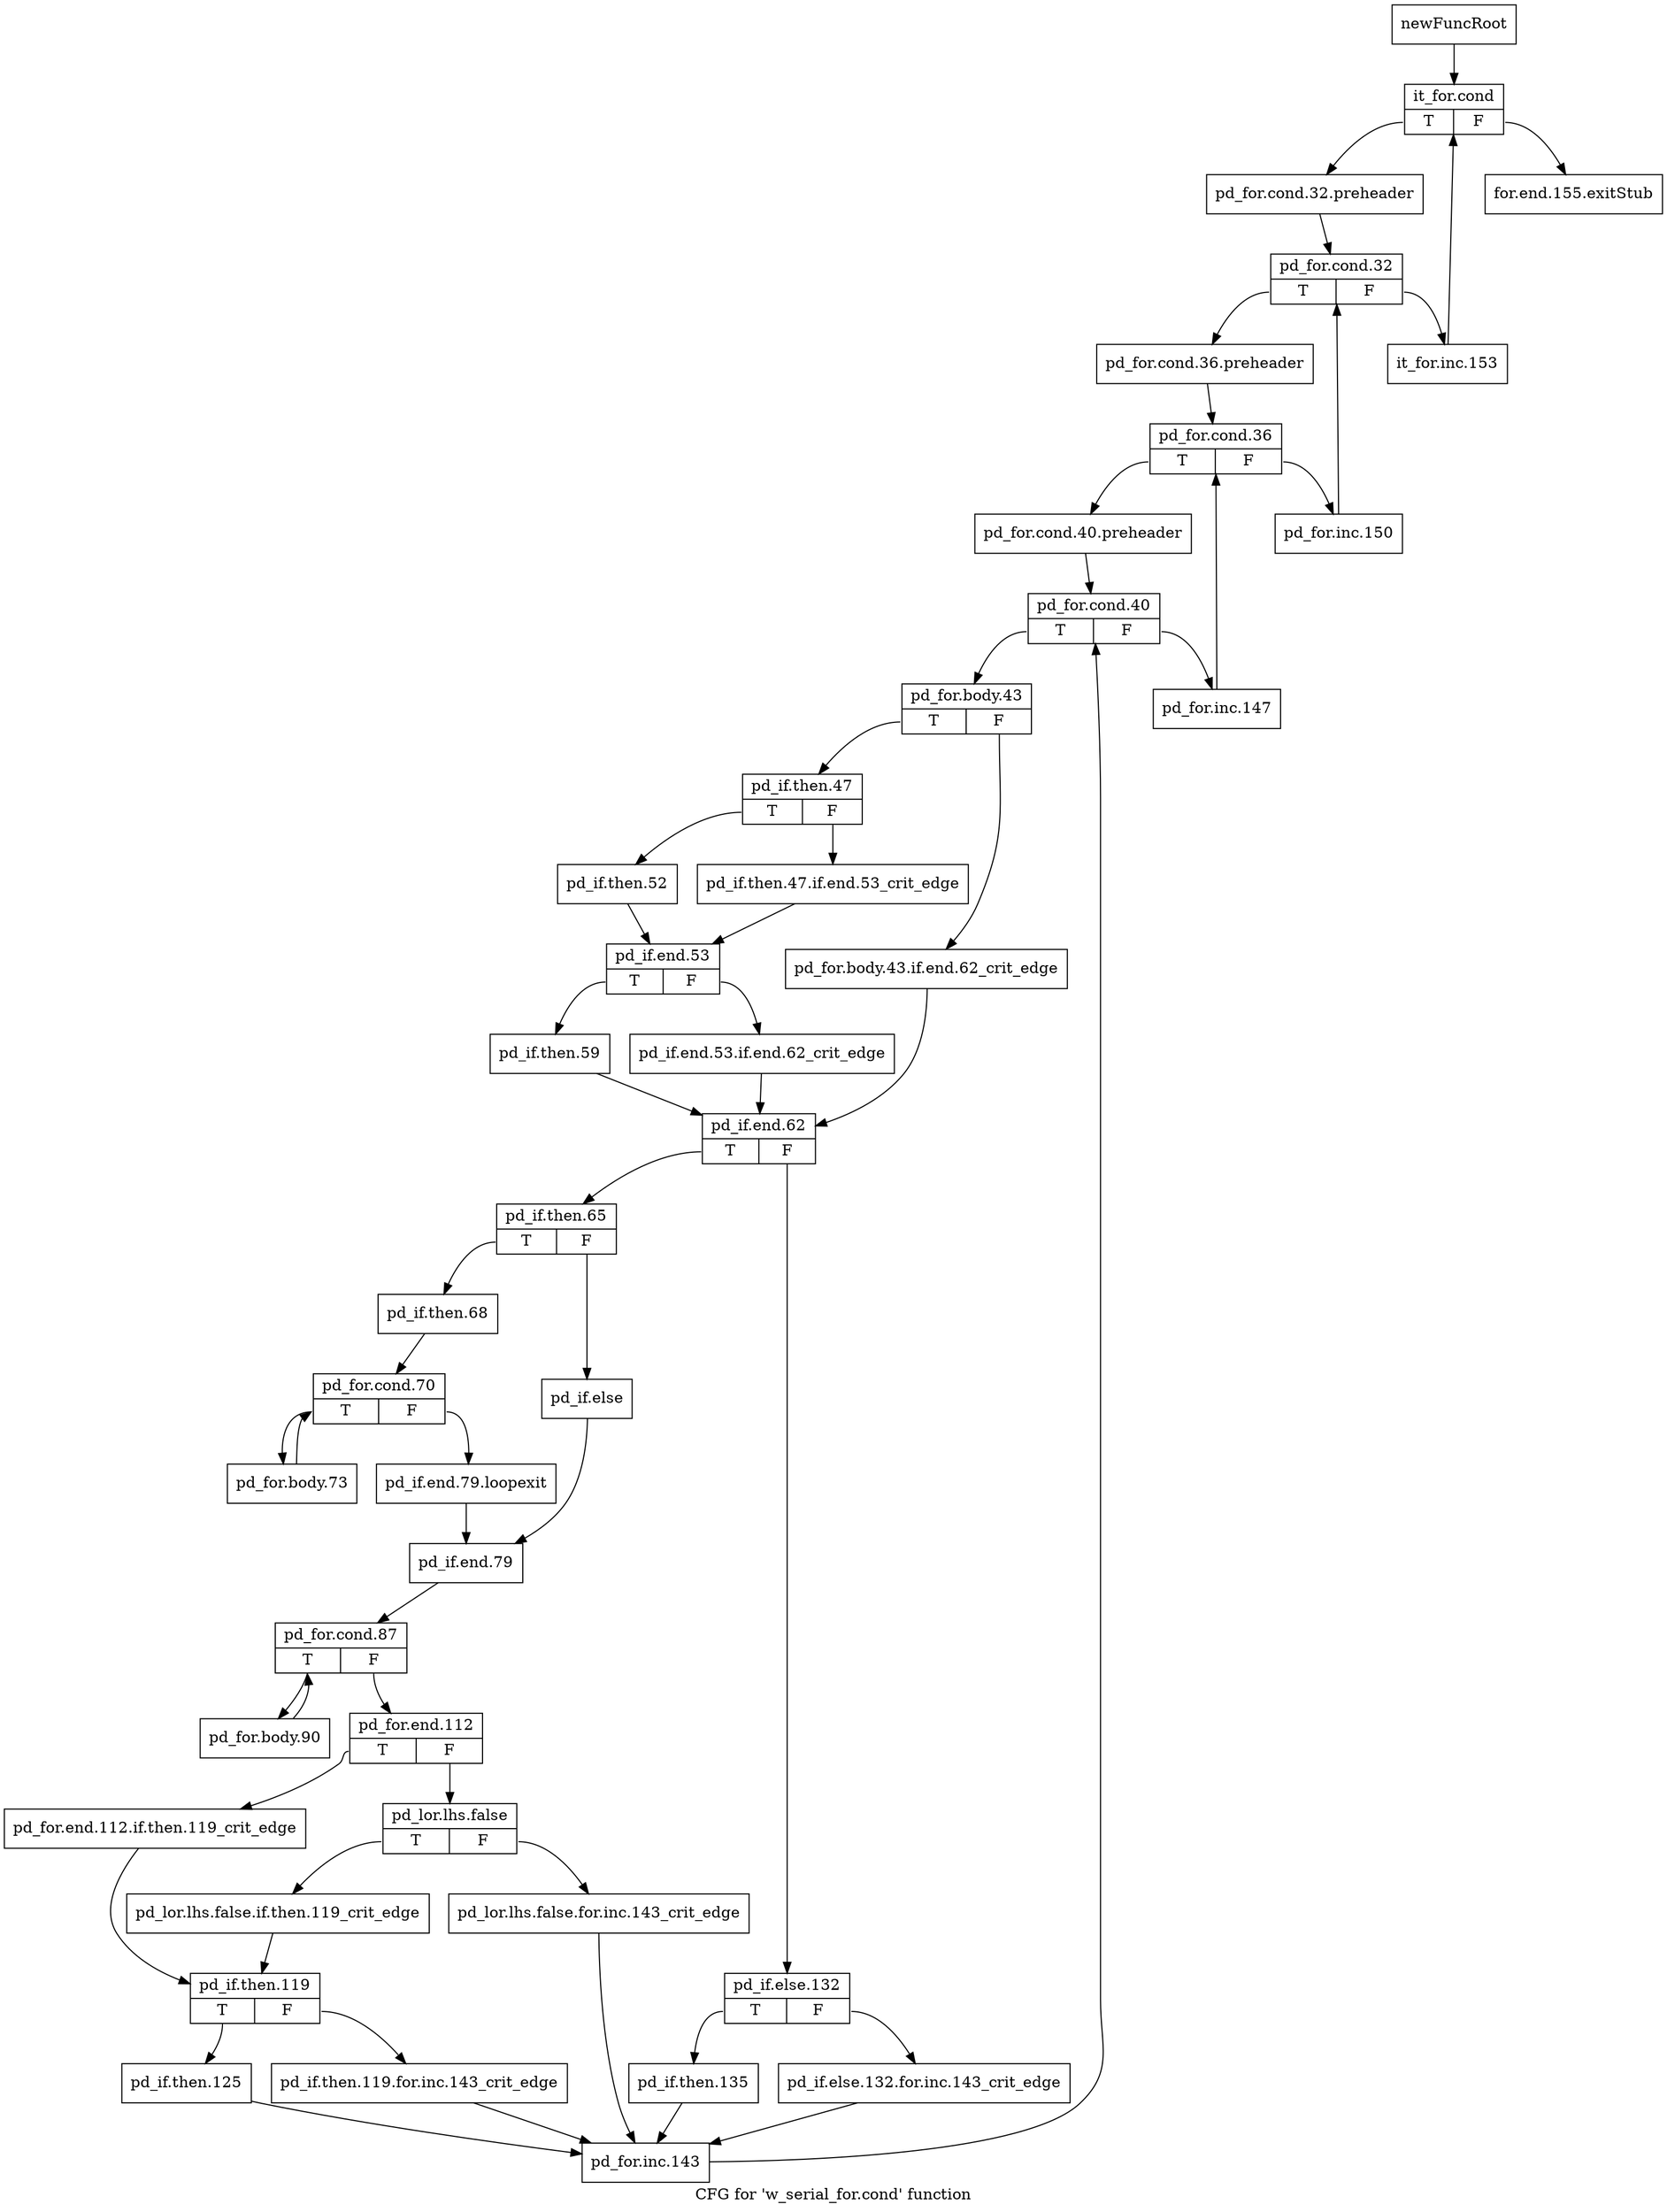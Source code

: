 digraph "CFG for 'w_serial_for.cond' function" {
	label="CFG for 'w_serial_for.cond' function";

	Node0x199dc90 [shape=record,label="{newFuncRoot}"];
	Node0x199dc90 -> Node0x199dd30;
	Node0x199dce0 [shape=record,label="{for.end.155.exitStub}"];
	Node0x199dd30 [shape=record,label="{it_for.cond|{<s0>T|<s1>F}}"];
	Node0x199dd30:s0 -> Node0x199dd80;
	Node0x199dd30:s1 -> Node0x199dce0;
	Node0x199dd80 [shape=record,label="{pd_for.cond.32.preheader}"];
	Node0x199dd80 -> Node0x199ddd0;
	Node0x199ddd0 [shape=record,label="{pd_for.cond.32|{<s0>T|<s1>F}}"];
	Node0x199ddd0:s0 -> Node0x199de70;
	Node0x199ddd0:s1 -> Node0x199de20;
	Node0x199de20 [shape=record,label="{it_for.inc.153}"];
	Node0x199de20 -> Node0x199dd30;
	Node0x199de70 [shape=record,label="{pd_for.cond.36.preheader}"];
	Node0x199de70 -> Node0x199dec0;
	Node0x199dec0 [shape=record,label="{pd_for.cond.36|{<s0>T|<s1>F}}"];
	Node0x199dec0:s0 -> Node0x199df60;
	Node0x199dec0:s1 -> Node0x199df10;
	Node0x199df10 [shape=record,label="{pd_for.inc.150}"];
	Node0x199df10 -> Node0x199ddd0;
	Node0x199df60 [shape=record,label="{pd_for.cond.40.preheader}"];
	Node0x199df60 -> Node0x199dfb0;
	Node0x199dfb0 [shape=record,label="{pd_for.cond.40|{<s0>T|<s1>F}}"];
	Node0x199dfb0:s0 -> Node0x199e050;
	Node0x199dfb0:s1 -> Node0x199e000;
	Node0x199e000 [shape=record,label="{pd_for.inc.147}"];
	Node0x199e000 -> Node0x199dec0;
	Node0x199e050 [shape=record,label="{pd_for.body.43|{<s0>T|<s1>F}}"];
	Node0x199e050:s0 -> Node0x199e0f0;
	Node0x199e050:s1 -> Node0x199e0a0;
	Node0x199e0a0 [shape=record,label="{pd_for.body.43.if.end.62_crit_edge}"];
	Node0x199e0a0 -> Node0x199e2d0;
	Node0x199e0f0 [shape=record,label="{pd_if.then.47|{<s0>T|<s1>F}}"];
	Node0x199e0f0:s0 -> Node0x199e190;
	Node0x199e0f0:s1 -> Node0x199e140;
	Node0x199e140 [shape=record,label="{pd_if.then.47.if.end.53_crit_edge}"];
	Node0x199e140 -> Node0x199e1e0;
	Node0x199e190 [shape=record,label="{pd_if.then.52}"];
	Node0x199e190 -> Node0x199e1e0;
	Node0x199e1e0 [shape=record,label="{pd_if.end.53|{<s0>T|<s1>F}}"];
	Node0x199e1e0:s0 -> Node0x199e280;
	Node0x199e1e0:s1 -> Node0x199e230;
	Node0x199e230 [shape=record,label="{pd_if.end.53.if.end.62_crit_edge}"];
	Node0x199e230 -> Node0x199e2d0;
	Node0x199e280 [shape=record,label="{pd_if.then.59}"];
	Node0x199e280 -> Node0x199e2d0;
	Node0x199e2d0 [shape=record,label="{pd_if.end.62|{<s0>T|<s1>F}}"];
	Node0x199e2d0:s0 -> Node0x199e410;
	Node0x199e2d0:s1 -> Node0x199e320;
	Node0x199e320 [shape=record,label="{pd_if.else.132|{<s0>T|<s1>F}}"];
	Node0x199e320:s0 -> Node0x199e3c0;
	Node0x199e320:s1 -> Node0x199e370;
	Node0x199e370 [shape=record,label="{pd_if.else.132.for.inc.143_crit_edge}"];
	Node0x199e370 -> Node0x199e8c0;
	Node0x199e3c0 [shape=record,label="{pd_if.then.135}"];
	Node0x199e3c0 -> Node0x199e8c0;
	Node0x199e410 [shape=record,label="{pd_if.then.65|{<s0>T|<s1>F}}"];
	Node0x199e410:s0 -> Node0x199e4b0;
	Node0x199e410:s1 -> Node0x199e460;
	Node0x199e460 [shape=record,label="{pd_if.else}"];
	Node0x199e460 -> Node0x199e5a0;
	Node0x199e4b0 [shape=record,label="{pd_if.then.68}"];
	Node0x199e4b0 -> Node0x199e500;
	Node0x199e500 [shape=record,label="{pd_for.cond.70|{<s0>T|<s1>F}}"];
	Node0x199e500:s0 -> Node0x199e960;
	Node0x199e500:s1 -> Node0x199e550;
	Node0x199e550 [shape=record,label="{pd_if.end.79.loopexit}"];
	Node0x199e550 -> Node0x199e5a0;
	Node0x199e5a0 [shape=record,label="{pd_if.end.79}"];
	Node0x199e5a0 -> Node0x199e5f0;
	Node0x199e5f0 [shape=record,label="{pd_for.cond.87|{<s0>T|<s1>F}}"];
	Node0x199e5f0:s0 -> Node0x199e910;
	Node0x199e5f0:s1 -> Node0x199e640;
	Node0x199e640 [shape=record,label="{pd_for.end.112|{<s0>T|<s1>F}}"];
	Node0x199e640:s0 -> Node0x199e780;
	Node0x199e640:s1 -> Node0x199e690;
	Node0x199e690 [shape=record,label="{pd_lor.lhs.false|{<s0>T|<s1>F}}"];
	Node0x199e690:s0 -> Node0x199e730;
	Node0x199e690:s1 -> Node0x199e6e0;
	Node0x199e6e0 [shape=record,label="{pd_lor.lhs.false.for.inc.143_crit_edge}"];
	Node0x199e6e0 -> Node0x199e8c0;
	Node0x199e730 [shape=record,label="{pd_lor.lhs.false.if.then.119_crit_edge}"];
	Node0x199e730 -> Node0x199e7d0;
	Node0x199e780 [shape=record,label="{pd_for.end.112.if.then.119_crit_edge}"];
	Node0x199e780 -> Node0x199e7d0;
	Node0x199e7d0 [shape=record,label="{pd_if.then.119|{<s0>T|<s1>F}}"];
	Node0x199e7d0:s0 -> Node0x199e870;
	Node0x199e7d0:s1 -> Node0x199e820;
	Node0x199e820 [shape=record,label="{pd_if.then.119.for.inc.143_crit_edge}"];
	Node0x199e820 -> Node0x199e8c0;
	Node0x199e870 [shape=record,label="{pd_if.then.125}"];
	Node0x199e870 -> Node0x199e8c0;
	Node0x199e8c0 [shape=record,label="{pd_for.inc.143}"];
	Node0x199e8c0 -> Node0x199dfb0;
	Node0x199e910 [shape=record,label="{pd_for.body.90}"];
	Node0x199e910 -> Node0x199e5f0;
	Node0x199e960 [shape=record,label="{pd_for.body.73}"];
	Node0x199e960 -> Node0x199e500;
}
